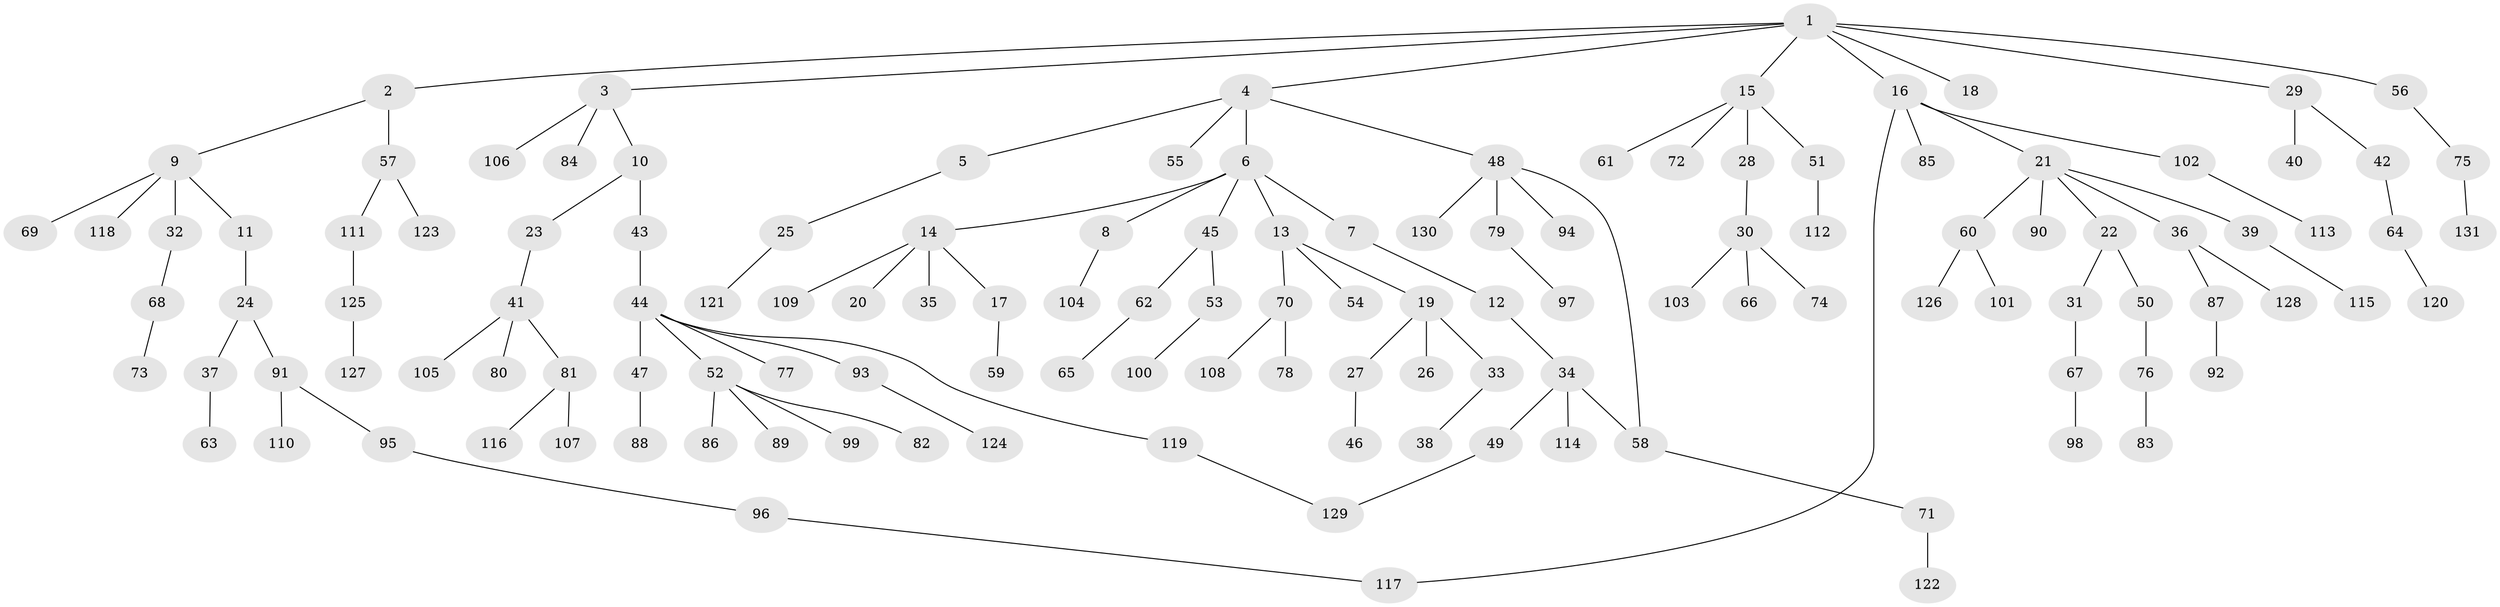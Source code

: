 // coarse degree distribution, {7: 0.012658227848101266, 3: 0.13924050632911392, 4: 0.0759493670886076, 2: 0.3037974683544304, 6: 0.012658227848101266, 1: 0.43037974683544306, 5: 0.02531645569620253}
// Generated by graph-tools (version 1.1) at 2025/48/03/04/25 22:48:42]
// undirected, 131 vertices, 133 edges
graph export_dot {
  node [color=gray90,style=filled];
  1;
  2;
  3;
  4;
  5;
  6;
  7;
  8;
  9;
  10;
  11;
  12;
  13;
  14;
  15;
  16;
  17;
  18;
  19;
  20;
  21;
  22;
  23;
  24;
  25;
  26;
  27;
  28;
  29;
  30;
  31;
  32;
  33;
  34;
  35;
  36;
  37;
  38;
  39;
  40;
  41;
  42;
  43;
  44;
  45;
  46;
  47;
  48;
  49;
  50;
  51;
  52;
  53;
  54;
  55;
  56;
  57;
  58;
  59;
  60;
  61;
  62;
  63;
  64;
  65;
  66;
  67;
  68;
  69;
  70;
  71;
  72;
  73;
  74;
  75;
  76;
  77;
  78;
  79;
  80;
  81;
  82;
  83;
  84;
  85;
  86;
  87;
  88;
  89;
  90;
  91;
  92;
  93;
  94;
  95;
  96;
  97;
  98;
  99;
  100;
  101;
  102;
  103;
  104;
  105;
  106;
  107;
  108;
  109;
  110;
  111;
  112;
  113;
  114;
  115;
  116;
  117;
  118;
  119;
  120;
  121;
  122;
  123;
  124;
  125;
  126;
  127;
  128;
  129;
  130;
  131;
  1 -- 2;
  1 -- 3;
  1 -- 4;
  1 -- 15;
  1 -- 16;
  1 -- 18;
  1 -- 29;
  1 -- 56;
  2 -- 9;
  2 -- 57;
  3 -- 10;
  3 -- 84;
  3 -- 106;
  4 -- 5;
  4 -- 6;
  4 -- 48;
  4 -- 55;
  5 -- 25;
  6 -- 7;
  6 -- 8;
  6 -- 13;
  6 -- 14;
  6 -- 45;
  7 -- 12;
  8 -- 104;
  9 -- 11;
  9 -- 32;
  9 -- 69;
  9 -- 118;
  10 -- 23;
  10 -- 43;
  11 -- 24;
  12 -- 34;
  13 -- 19;
  13 -- 54;
  13 -- 70;
  14 -- 17;
  14 -- 20;
  14 -- 35;
  14 -- 109;
  15 -- 28;
  15 -- 51;
  15 -- 61;
  15 -- 72;
  16 -- 21;
  16 -- 85;
  16 -- 102;
  16 -- 117;
  17 -- 59;
  19 -- 26;
  19 -- 27;
  19 -- 33;
  21 -- 22;
  21 -- 36;
  21 -- 39;
  21 -- 60;
  21 -- 90;
  22 -- 31;
  22 -- 50;
  23 -- 41;
  24 -- 37;
  24 -- 91;
  25 -- 121;
  27 -- 46;
  28 -- 30;
  29 -- 40;
  29 -- 42;
  30 -- 66;
  30 -- 74;
  30 -- 103;
  31 -- 67;
  32 -- 68;
  33 -- 38;
  34 -- 49;
  34 -- 114;
  34 -- 58;
  36 -- 87;
  36 -- 128;
  37 -- 63;
  39 -- 115;
  41 -- 80;
  41 -- 81;
  41 -- 105;
  42 -- 64;
  43 -- 44;
  44 -- 47;
  44 -- 52;
  44 -- 77;
  44 -- 93;
  44 -- 119;
  45 -- 53;
  45 -- 62;
  47 -- 88;
  48 -- 58;
  48 -- 79;
  48 -- 94;
  48 -- 130;
  49 -- 129;
  50 -- 76;
  51 -- 112;
  52 -- 82;
  52 -- 86;
  52 -- 89;
  52 -- 99;
  53 -- 100;
  56 -- 75;
  57 -- 111;
  57 -- 123;
  58 -- 71;
  60 -- 101;
  60 -- 126;
  62 -- 65;
  64 -- 120;
  67 -- 98;
  68 -- 73;
  70 -- 78;
  70 -- 108;
  71 -- 122;
  75 -- 131;
  76 -- 83;
  79 -- 97;
  81 -- 107;
  81 -- 116;
  87 -- 92;
  91 -- 95;
  91 -- 110;
  93 -- 124;
  95 -- 96;
  96 -- 117;
  102 -- 113;
  111 -- 125;
  119 -- 129;
  125 -- 127;
}
